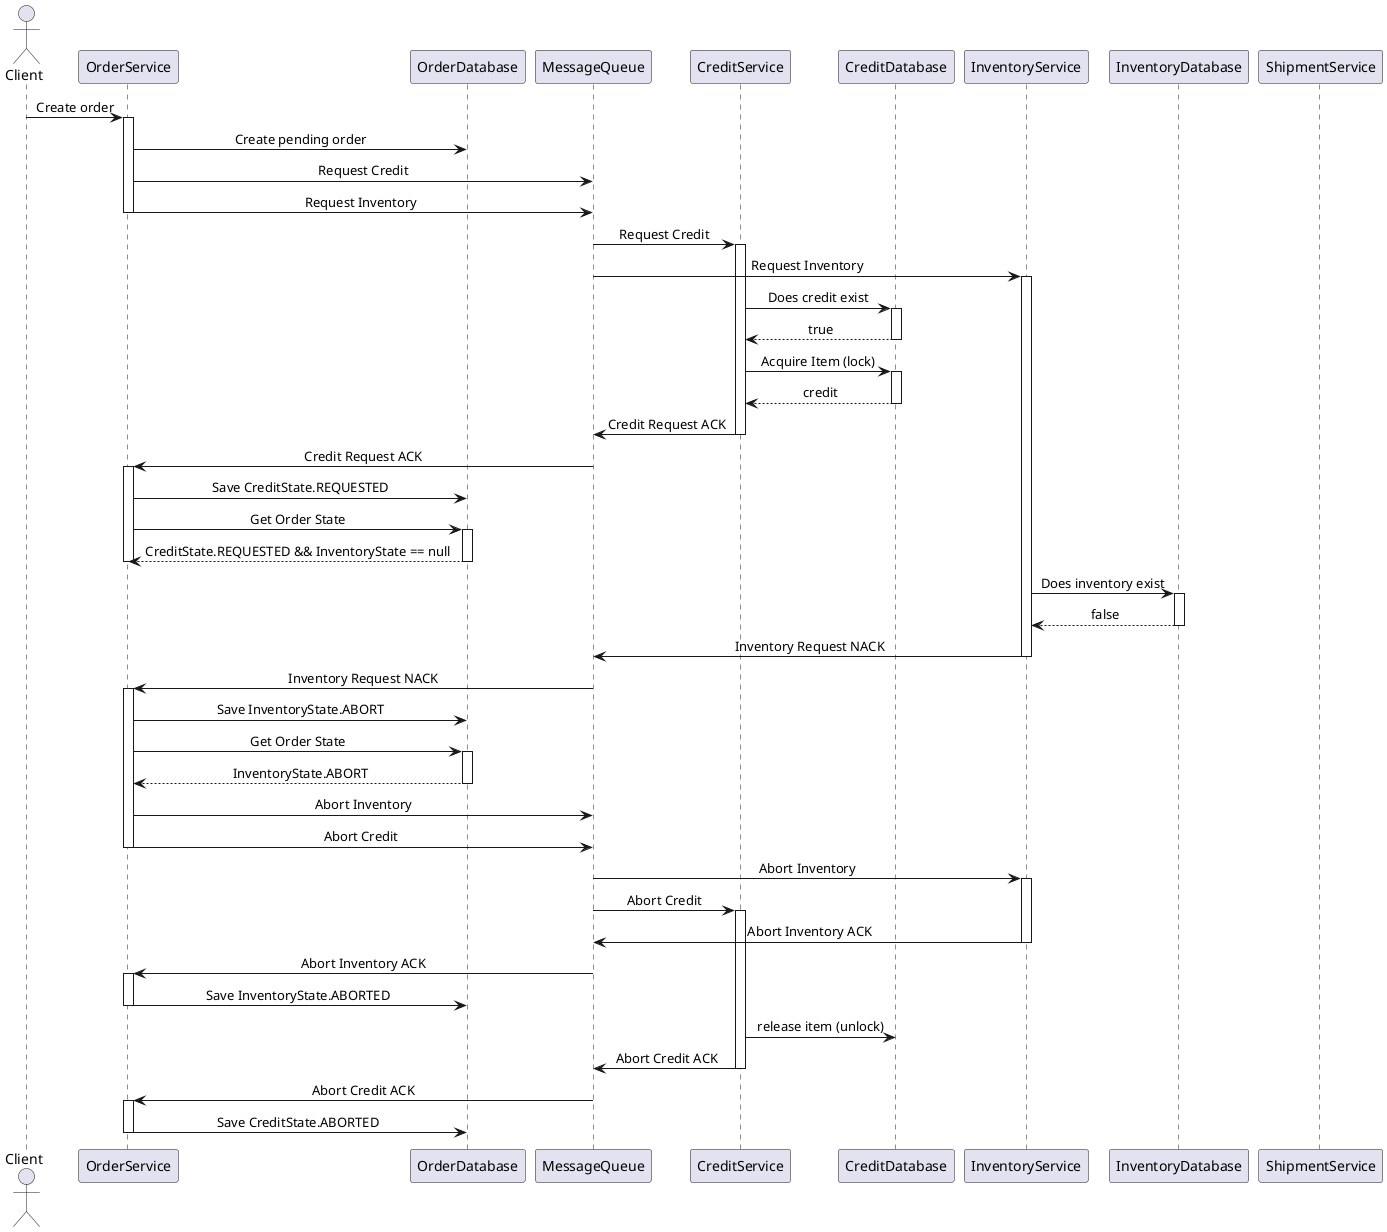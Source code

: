@startuml
skinparam SequenceMessageAlignment center
actor Client

participant OrderService
participant OrderDatabase

participant MessageQueue

participant CreditService
participant CreditDatabase

participant InventoryService
participant InventoryDatabase

participant ShipmentService

Client -> OrderService: Create order
activate OrderService
OrderService -> OrderDatabase: Create pending order
OrderService -> MessageQueue: Request Credit
OrderService -> MessageQueue: Request Inventory
deactivate OrderService

MessageQueue -> CreditService: Request Credit
activate CreditService
MessageQueue -> InventoryService: Request Inventory
activate InventoryService
CreditService -> CreditDatabase : Does credit exist
activate CreditDatabase
return true
CreditService -> CreditDatabase: Acquire Item (lock)
activate CreditDatabase
return credit
CreditService -> MessageQueue : Credit Request ACK
deactivate CreditService
MessageQueue -> OrderService : Credit Request ACK
activate OrderService
OrderService -> OrderDatabase: Save CreditState.REQUESTED
OrderService -> OrderDatabase: Get Order State
activate OrderDatabase
return CreditState.REQUESTED && InventoryState == null
deactivate OrderService


InventoryService -> InventoryDatabase: Does inventory exist
activate InventoryDatabase
return false
InventoryService -> MessageQueue: Inventory Request NACK
deactivate InventoryService
MessageQueue -> OrderService: Inventory Request NACK

activate OrderService
OrderService -> OrderDatabase: Save InventoryState.ABORT
OrderService -> OrderDatabase: Get Order State
activate OrderDatabase
return InventoryState.ABORT

OrderService -> MessageQueue: Abort Inventory
OrderService -> MessageQueue: Abort Credit
deactivate OrderService
MessageQueue -> InventoryService : Abort Inventory
activate InventoryService
MessageQueue -> CreditService : Abort Credit
activate CreditService
InventoryService -> MessageQueue: Abort Inventory ACK
deactivate InventoryService
deactivate InventoryDatabase
MessageQueue -> OrderService: Abort Inventory ACK
activate OrderService
OrderService -> OrderDatabase: Save InventoryState.ABORTED
deactivate OrderService

CreditService -> CreditDatabase: release item (unlock)
CreditService -> MessageQueue: Abort Credit ACK
deactivate CreditService
MessageQueue -> OrderService: Abort Credit ACK
activate OrderService
OrderService -> OrderDatabase: Save CreditState.ABORTED
deactivate OrderService
@enduml